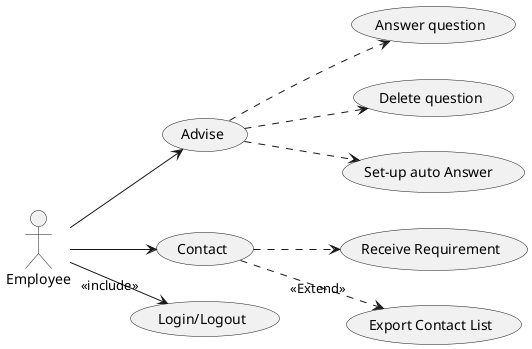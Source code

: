 @startuml
left to right direction
skinparam DefaultTextAlignment center
skinparam style strictuml
Actor Employee as Emp
usecase "Advise" as UCAdv
usecase "Answer question" as UCAns
usecase "Delete question" as UCDeQ
usecase "Set-up auto Answer " as UCSeAuto
Emp-->UCAdv
(UCAdv)..>(UCAns)
(UCAdv)..>(UCDeQ)
(UCAdv)..>(UCSeAuto)
usecase "Contact" as UCCont
usecase "Receive Requirement" as UCReq /'Tiếp nhận yêu cầu'/
usecase "Export Contact List" as UCExCL /'Xuất danh sách liên hệ'/
Emp-->(UCCont)
(UCCont)..>(UCReq)
(UCCont)..>"<<Extend>>"(UCExCL)
usecase "Login/Logout" as UCAcc
Emp-->"<<include>>"(UCAcc)
@enduml